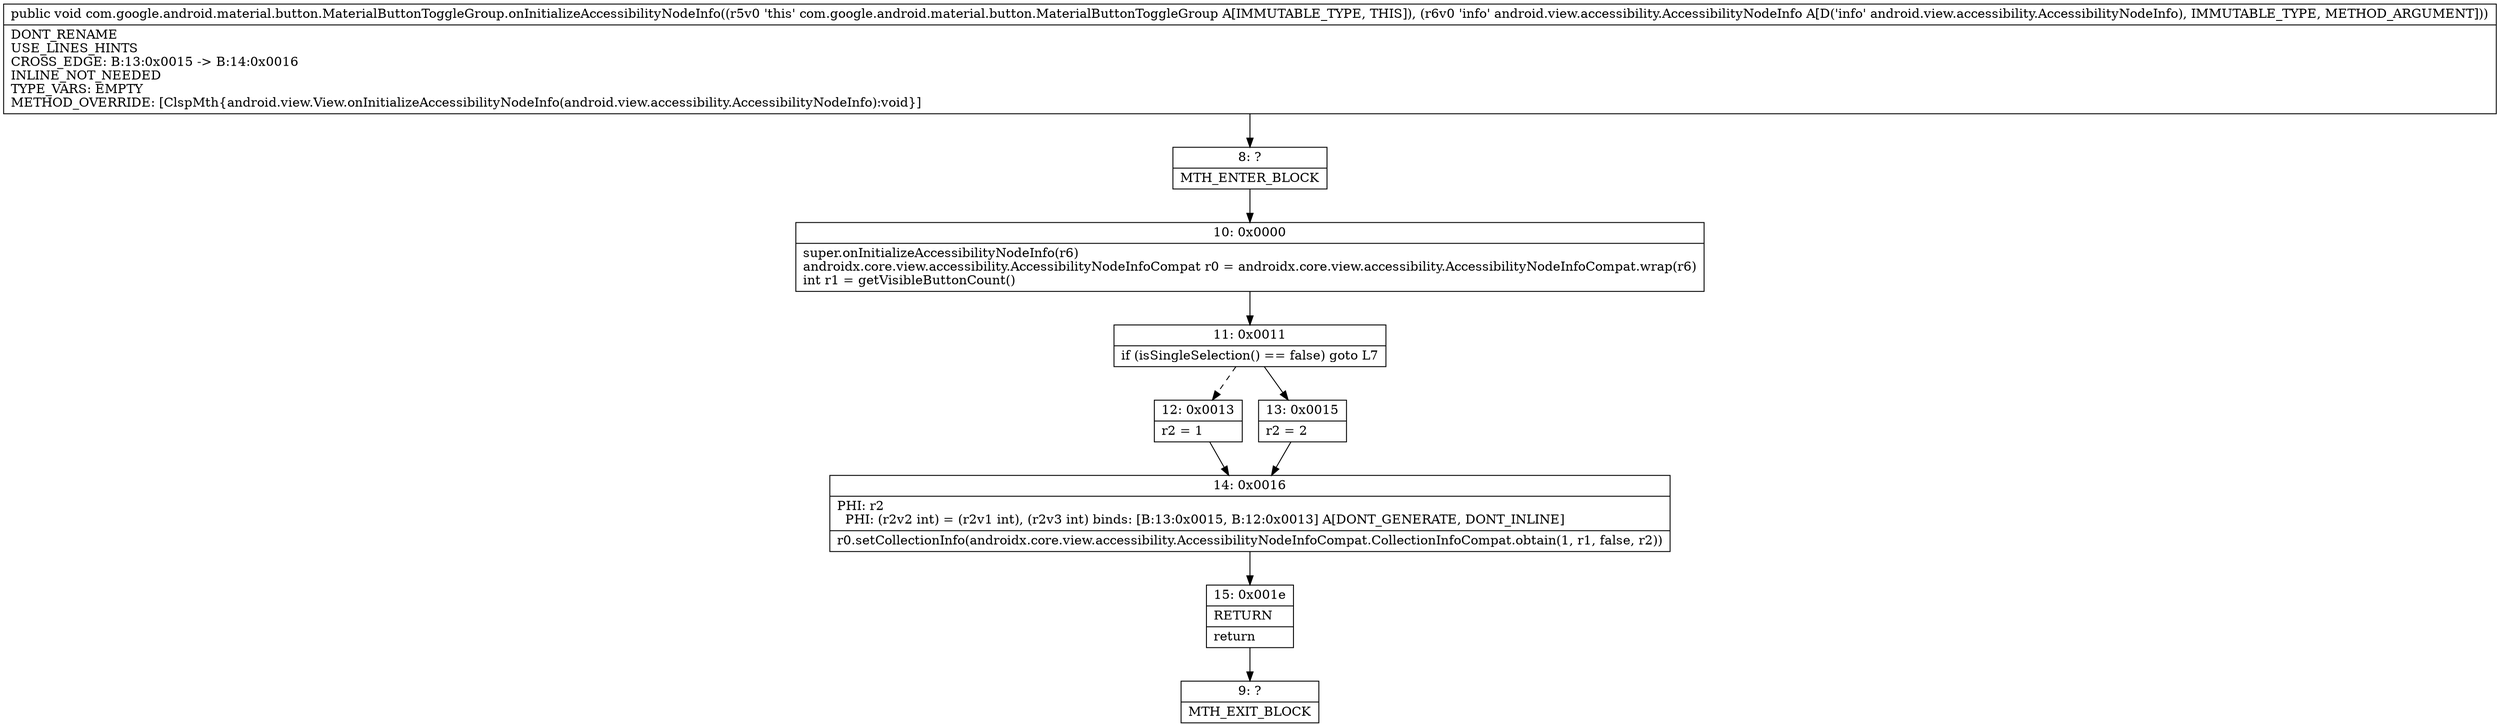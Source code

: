 digraph "CFG forcom.google.android.material.button.MaterialButtonToggleGroup.onInitializeAccessibilityNodeInfo(Landroid\/view\/accessibility\/AccessibilityNodeInfo;)V" {
Node_8 [shape=record,label="{8\:\ ?|MTH_ENTER_BLOCK\l}"];
Node_10 [shape=record,label="{10\:\ 0x0000|super.onInitializeAccessibilityNodeInfo(r6)\landroidx.core.view.accessibility.AccessibilityNodeInfoCompat r0 = androidx.core.view.accessibility.AccessibilityNodeInfoCompat.wrap(r6)\lint r1 = getVisibleButtonCount()\l}"];
Node_11 [shape=record,label="{11\:\ 0x0011|if (isSingleSelection() == false) goto L7\l}"];
Node_12 [shape=record,label="{12\:\ 0x0013|r2 = 1\l}"];
Node_14 [shape=record,label="{14\:\ 0x0016|PHI: r2 \l  PHI: (r2v2 int) = (r2v1 int), (r2v3 int) binds: [B:13:0x0015, B:12:0x0013] A[DONT_GENERATE, DONT_INLINE]\l|r0.setCollectionInfo(androidx.core.view.accessibility.AccessibilityNodeInfoCompat.CollectionInfoCompat.obtain(1, r1, false, r2))\l}"];
Node_15 [shape=record,label="{15\:\ 0x001e|RETURN\l|return\l}"];
Node_9 [shape=record,label="{9\:\ ?|MTH_EXIT_BLOCK\l}"];
Node_13 [shape=record,label="{13\:\ 0x0015|r2 = 2\l}"];
MethodNode[shape=record,label="{public void com.google.android.material.button.MaterialButtonToggleGroup.onInitializeAccessibilityNodeInfo((r5v0 'this' com.google.android.material.button.MaterialButtonToggleGroup A[IMMUTABLE_TYPE, THIS]), (r6v0 'info' android.view.accessibility.AccessibilityNodeInfo A[D('info' android.view.accessibility.AccessibilityNodeInfo), IMMUTABLE_TYPE, METHOD_ARGUMENT]))  | DONT_RENAME\lUSE_LINES_HINTS\lCROSS_EDGE: B:13:0x0015 \-\> B:14:0x0016\lINLINE_NOT_NEEDED\lTYPE_VARS: EMPTY\lMETHOD_OVERRIDE: [ClspMth\{android.view.View.onInitializeAccessibilityNodeInfo(android.view.accessibility.AccessibilityNodeInfo):void\}]\l}"];
MethodNode -> Node_8;Node_8 -> Node_10;
Node_10 -> Node_11;
Node_11 -> Node_12[style=dashed];
Node_11 -> Node_13;
Node_12 -> Node_14;
Node_14 -> Node_15;
Node_15 -> Node_9;
Node_13 -> Node_14;
}

